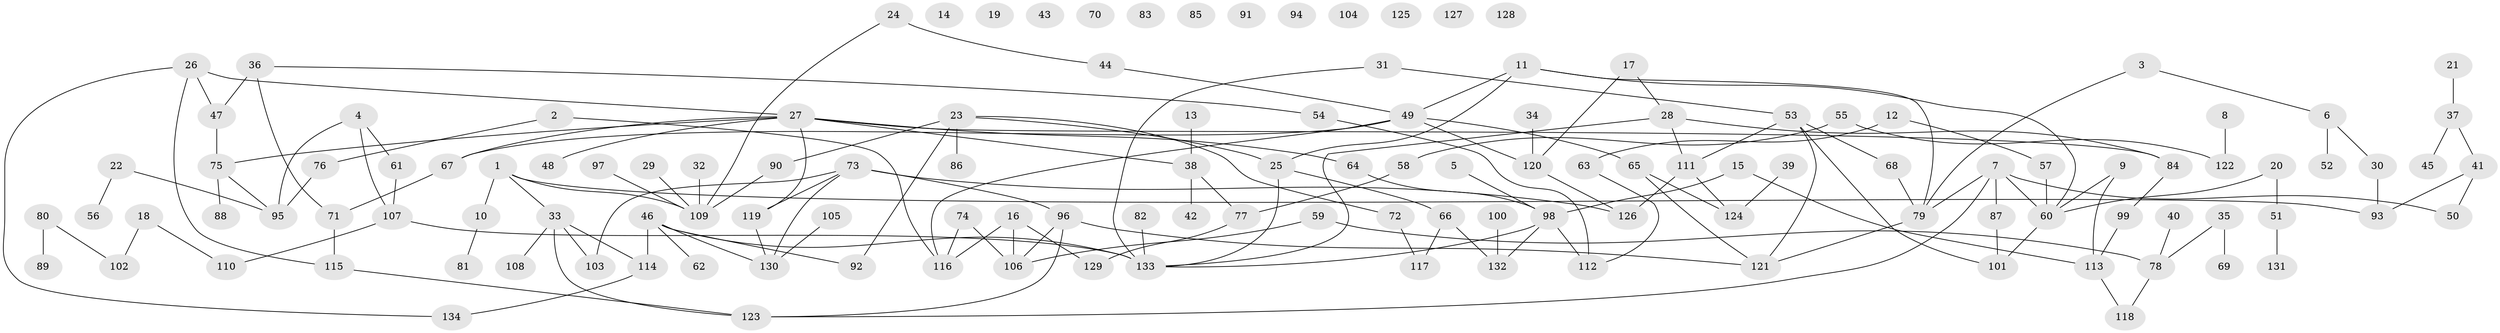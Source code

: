// coarse degree distribution, {5: 0.09574468085106383, 4: 0.11702127659574468, 3: 0.13829787234042554, 2: 0.24468085106382978, 1: 0.2127659574468085, 8: 0.010638297872340425, 0: 0.1276595744680851, 9: 0.010638297872340425, 10: 0.010638297872340425, 6: 0.02127659574468085, 7: 0.010638297872340425}
// Generated by graph-tools (version 1.1) at 2025/23/03/03/25 07:23:29]
// undirected, 134 vertices, 163 edges
graph export_dot {
graph [start="1"]
  node [color=gray90,style=filled];
  1;
  2;
  3;
  4;
  5;
  6;
  7;
  8;
  9;
  10;
  11;
  12;
  13;
  14;
  15;
  16;
  17;
  18;
  19;
  20;
  21;
  22;
  23;
  24;
  25;
  26;
  27;
  28;
  29;
  30;
  31;
  32;
  33;
  34;
  35;
  36;
  37;
  38;
  39;
  40;
  41;
  42;
  43;
  44;
  45;
  46;
  47;
  48;
  49;
  50;
  51;
  52;
  53;
  54;
  55;
  56;
  57;
  58;
  59;
  60;
  61;
  62;
  63;
  64;
  65;
  66;
  67;
  68;
  69;
  70;
  71;
  72;
  73;
  74;
  75;
  76;
  77;
  78;
  79;
  80;
  81;
  82;
  83;
  84;
  85;
  86;
  87;
  88;
  89;
  90;
  91;
  92;
  93;
  94;
  95;
  96;
  97;
  98;
  99;
  100;
  101;
  102;
  103;
  104;
  105;
  106;
  107;
  108;
  109;
  110;
  111;
  112;
  113;
  114;
  115;
  116;
  117;
  118;
  119;
  120;
  121;
  122;
  123;
  124;
  125;
  126;
  127;
  128;
  129;
  130;
  131;
  132;
  133;
  134;
  1 -- 10;
  1 -- 33;
  1 -- 93;
  1 -- 109;
  2 -- 76;
  2 -- 116;
  3 -- 6;
  3 -- 79;
  4 -- 61;
  4 -- 95;
  4 -- 107;
  5 -- 98;
  6 -- 30;
  6 -- 52;
  7 -- 50;
  7 -- 60;
  7 -- 79;
  7 -- 87;
  7 -- 123;
  8 -- 122;
  9 -- 60;
  9 -- 113;
  10 -- 81;
  11 -- 25;
  11 -- 49;
  11 -- 60;
  11 -- 79;
  12 -- 57;
  12 -- 63;
  13 -- 38;
  15 -- 98;
  15 -- 113;
  16 -- 106;
  16 -- 116;
  16 -- 129;
  17 -- 28;
  17 -- 120;
  18 -- 102;
  18 -- 110;
  20 -- 51;
  20 -- 60;
  21 -- 37;
  22 -- 56;
  22 -- 95;
  23 -- 25;
  23 -- 72;
  23 -- 86;
  23 -- 90;
  23 -- 92;
  24 -- 44;
  24 -- 109;
  25 -- 66;
  25 -- 133;
  26 -- 27;
  26 -- 47;
  26 -- 115;
  26 -- 134;
  27 -- 38;
  27 -- 48;
  27 -- 64;
  27 -- 67;
  27 -- 75;
  27 -- 84;
  27 -- 119;
  28 -- 84;
  28 -- 111;
  28 -- 133;
  29 -- 109;
  30 -- 93;
  31 -- 53;
  31 -- 133;
  32 -- 109;
  33 -- 103;
  33 -- 108;
  33 -- 114;
  33 -- 123;
  34 -- 120;
  35 -- 69;
  35 -- 78;
  36 -- 47;
  36 -- 54;
  36 -- 71;
  37 -- 41;
  37 -- 45;
  38 -- 42;
  38 -- 77;
  39 -- 124;
  40 -- 78;
  41 -- 50;
  41 -- 93;
  44 -- 49;
  46 -- 62;
  46 -- 92;
  46 -- 114;
  46 -- 130;
  46 -- 133;
  47 -- 75;
  49 -- 65;
  49 -- 67;
  49 -- 116;
  49 -- 120;
  51 -- 131;
  53 -- 68;
  53 -- 101;
  53 -- 111;
  53 -- 121;
  54 -- 112;
  55 -- 58;
  55 -- 122;
  57 -- 60;
  58 -- 77;
  59 -- 78;
  59 -- 106;
  60 -- 101;
  61 -- 107;
  63 -- 112;
  64 -- 98;
  65 -- 121;
  65 -- 124;
  66 -- 117;
  66 -- 132;
  67 -- 71;
  68 -- 79;
  71 -- 115;
  72 -- 117;
  73 -- 96;
  73 -- 103;
  73 -- 119;
  73 -- 126;
  73 -- 130;
  74 -- 106;
  74 -- 116;
  75 -- 88;
  75 -- 95;
  76 -- 95;
  77 -- 129;
  78 -- 118;
  79 -- 121;
  80 -- 89;
  80 -- 102;
  82 -- 133;
  84 -- 99;
  87 -- 101;
  90 -- 109;
  96 -- 106;
  96 -- 121;
  96 -- 123;
  97 -- 109;
  98 -- 112;
  98 -- 132;
  98 -- 133;
  99 -- 113;
  100 -- 132;
  105 -- 130;
  107 -- 110;
  107 -- 133;
  111 -- 124;
  111 -- 126;
  113 -- 118;
  114 -- 134;
  115 -- 123;
  119 -- 130;
  120 -- 126;
}
